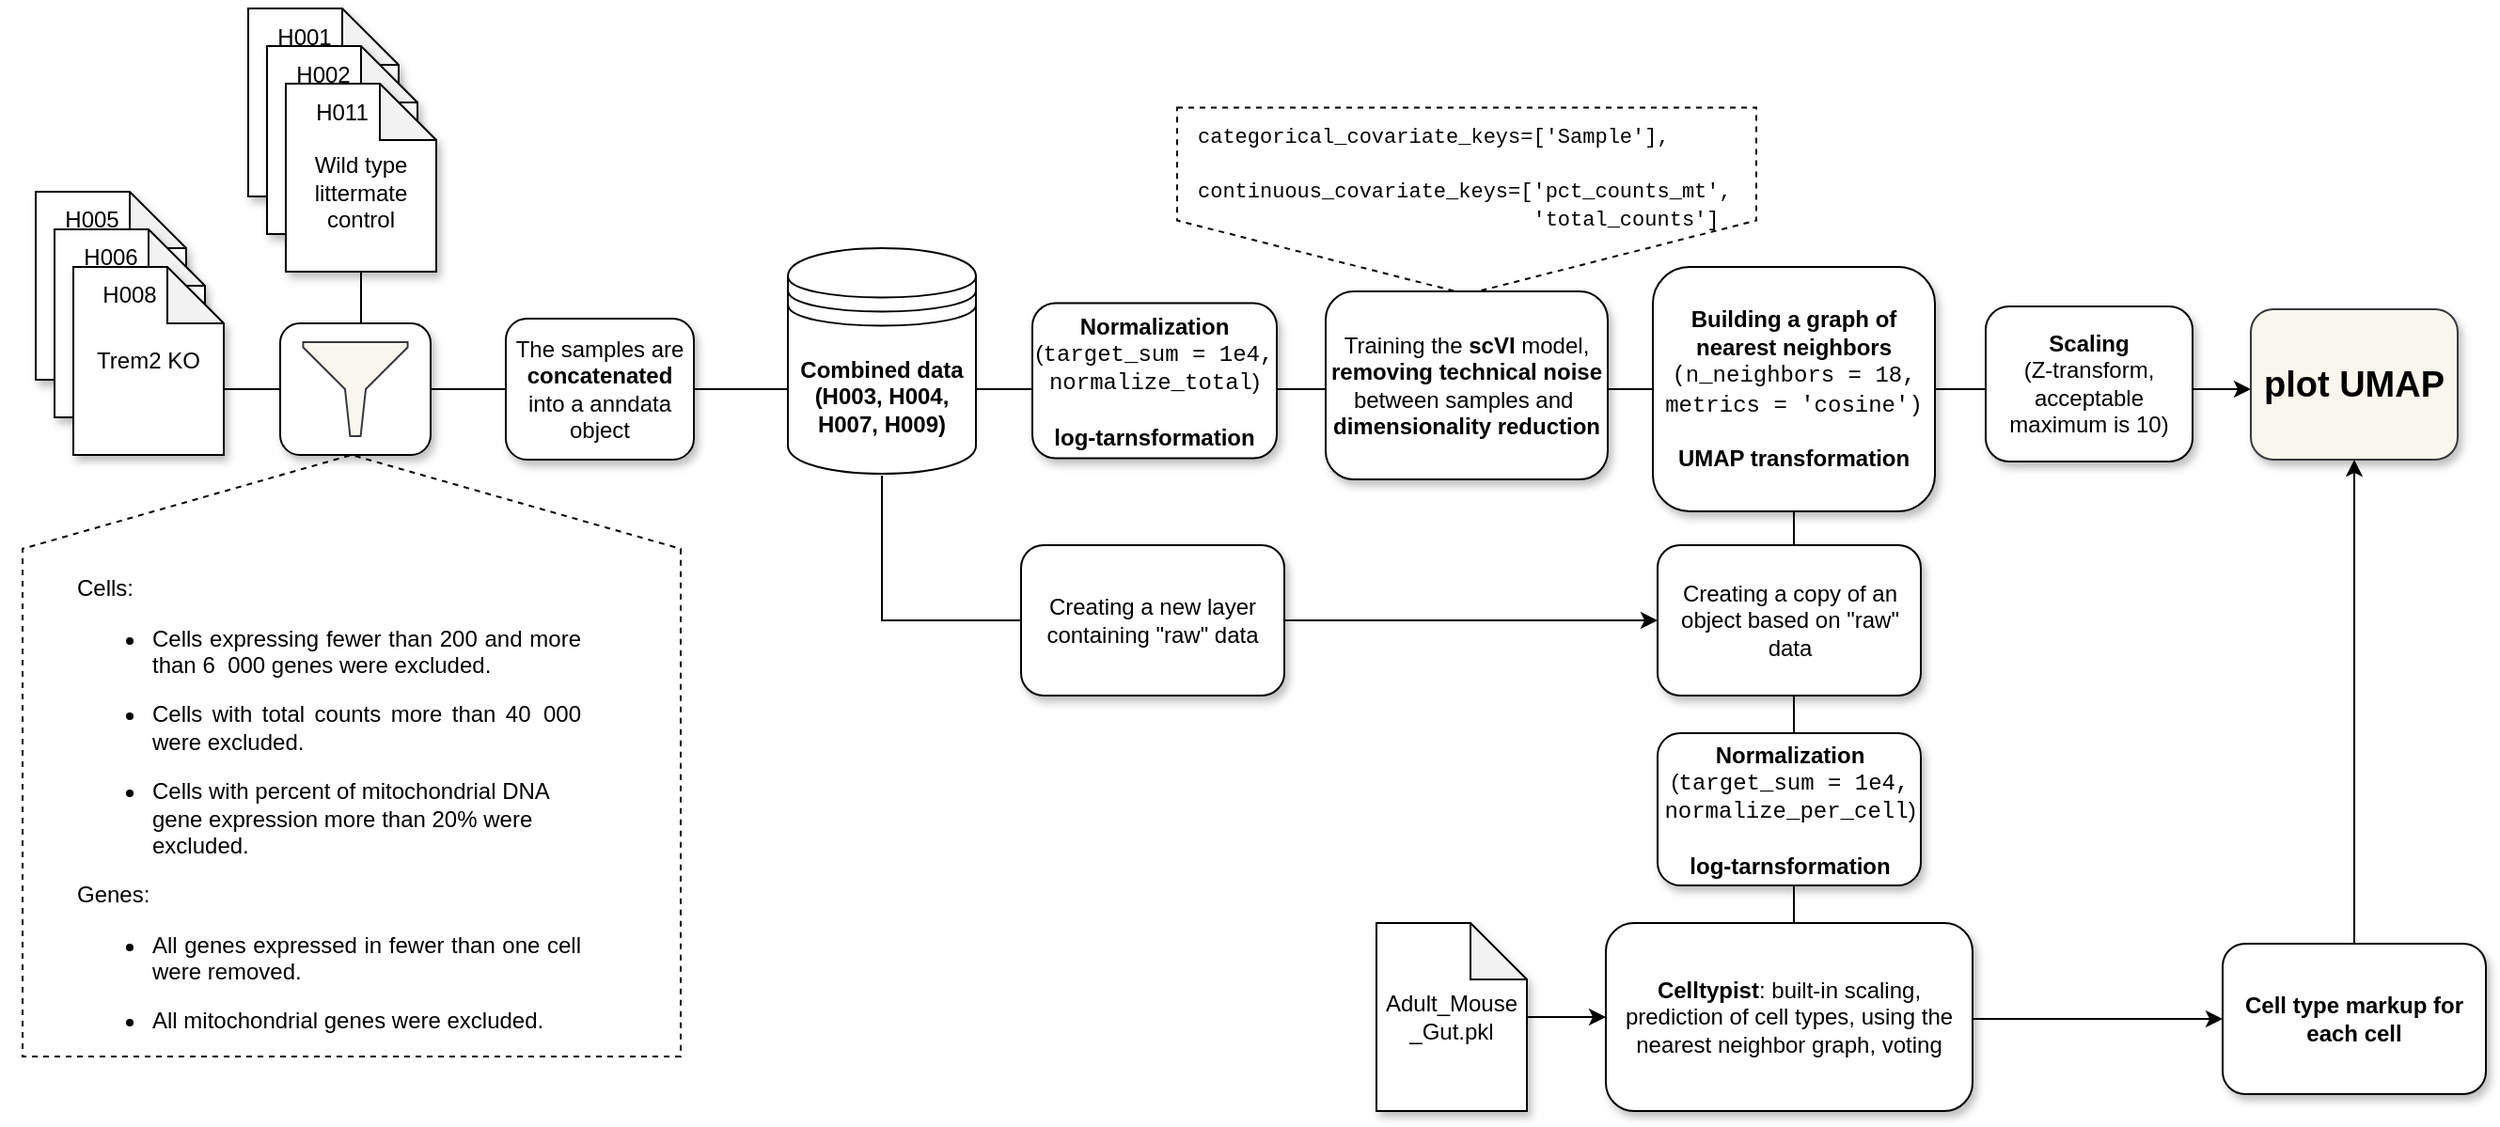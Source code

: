<mxfile version="22.1.22" type="github">
  <diagram name="Page-1" id="J7fKQimHqGC5aI94PYtP">
    <mxGraphModel dx="1434" dy="759" grid="1" gridSize="10" guides="1" tooltips="1" connect="1" arrows="1" fold="1" page="1" pageScale="1" pageWidth="850" pageHeight="1100" math="0" shadow="0">
      <root>
        <mxCell id="0" />
        <mxCell id="1" parent="0" />
        <mxCell id="h_rv2VwrdHBb3GXHx0fp-16" style="edgeStyle=orthogonalEdgeStyle;rounded=0;orthogonalLoop=1;jettySize=auto;html=1;exitX=0;exitY=0;exitDx=80;exitDy=65;exitPerimeter=0;entryX=0;entryY=0.5;entryDx=0;entryDy=0;endArrow=none;endFill=0;" edge="1" parent="1" source="h_rv2VwrdHBb3GXHx0fp-12" target="2H0FY_2uMuG2iU7N1IUy-25">
          <mxGeometry relative="1" as="geometry" />
        </mxCell>
        <mxCell id="h_rv2VwrdHBb3GXHx0fp-1" style="edgeStyle=orthogonalEdgeStyle;rounded=0;orthogonalLoop=1;jettySize=auto;html=1;exitX=0.5;exitY=1;exitDx=0;exitDy=0;exitPerimeter=0;entryX=0.007;entryY=0.625;entryDx=0;entryDy=0;entryPerimeter=0;endArrow=none;endFill=0;" edge="1" parent="1" source="h_rv2VwrdHBb3GXHx0fp-5">
          <mxGeometry relative="1" as="geometry">
            <mxPoint x="471" y="205" as="targetPoint" />
            <Array as="points">
              <mxPoint x="243" y="205" />
            </Array>
          </mxGeometry>
        </mxCell>
        <mxCell id="h_rv2VwrdHBb3GXHx0fp-2" value="" style="group" vertex="1" connectable="0" parent="1">
          <mxGeometry x="183" y="2.5" width="110" height="160" as="geometry" />
        </mxCell>
        <mxCell id="h_rv2VwrdHBb3GXHx0fp-3" value="" style="shape=note;whiteSpace=wrap;html=1;backgroundOutline=1;darkOpacity=0.05;align=left;shadow=1;" vertex="1" parent="h_rv2VwrdHBb3GXHx0fp-2">
          <mxGeometry width="80" height="100" as="geometry" />
        </mxCell>
        <mxCell id="h_rv2VwrdHBb3GXHx0fp-4" value="" style="shape=note;whiteSpace=wrap;html=1;backgroundOutline=1;darkOpacity=0.05;shadow=1;" vertex="1" parent="h_rv2VwrdHBb3GXHx0fp-2">
          <mxGeometry x="10" y="20" width="80" height="100" as="geometry" />
        </mxCell>
        <mxCell id="h_rv2VwrdHBb3GXHx0fp-5" value="&lt;div&gt;&lt;br&gt;&lt;/div&gt;&lt;div&gt;Wild type littermate control&lt;/div&gt;" style="shape=note;whiteSpace=wrap;html=1;backgroundOutline=1;darkOpacity=0.05;shadow=1;" vertex="1" parent="h_rv2VwrdHBb3GXHx0fp-2">
          <mxGeometry x="20" y="40" width="80" height="100" as="geometry" />
        </mxCell>
        <mxCell id="h_rv2VwrdHBb3GXHx0fp-6" value="H001" style="text;html=1;strokeColor=none;fillColor=none;align=center;verticalAlign=middle;whiteSpace=wrap;rounded=0;" vertex="1" parent="h_rv2VwrdHBb3GXHx0fp-2">
          <mxGeometry width="60" height="30" as="geometry" />
        </mxCell>
        <mxCell id="h_rv2VwrdHBb3GXHx0fp-7" value="&lt;div&gt;H002&lt;/div&gt;" style="text;html=1;strokeColor=none;fillColor=none;align=center;verticalAlign=middle;whiteSpace=wrap;rounded=0;" vertex="1" parent="h_rv2VwrdHBb3GXHx0fp-2">
          <mxGeometry x="10" y="20" width="60" height="30" as="geometry" />
        </mxCell>
        <mxCell id="h_rv2VwrdHBb3GXHx0fp-8" value="H011" style="text;html=1;strokeColor=none;fillColor=none;align=center;verticalAlign=middle;whiteSpace=wrap;rounded=0;" vertex="1" parent="h_rv2VwrdHBb3GXHx0fp-2">
          <mxGeometry x="20" y="40" width="60" height="30" as="geometry" />
        </mxCell>
        <mxCell id="h_rv2VwrdHBb3GXHx0fp-9" value="" style="group" vertex="1" connectable="0" parent="1">
          <mxGeometry x="70" y="100" width="100" height="140" as="geometry" />
        </mxCell>
        <mxCell id="h_rv2VwrdHBb3GXHx0fp-10" value="" style="shape=note;whiteSpace=wrap;html=1;backgroundOutline=1;darkOpacity=0.05;align=left;shadow=1;" vertex="1" parent="h_rv2VwrdHBb3GXHx0fp-9">
          <mxGeometry width="80" height="100" as="geometry" />
        </mxCell>
        <mxCell id="h_rv2VwrdHBb3GXHx0fp-11" value="" style="shape=note;whiteSpace=wrap;html=1;backgroundOutline=1;darkOpacity=0.05;shadow=1;" vertex="1" parent="h_rv2VwrdHBb3GXHx0fp-9">
          <mxGeometry x="10" y="20" width="80" height="100" as="geometry" />
        </mxCell>
        <mxCell id="h_rv2VwrdHBb3GXHx0fp-12" value="Trem2 KO" style="shape=note;whiteSpace=wrap;html=1;backgroundOutline=1;darkOpacity=0.05;shadow=1;" vertex="1" parent="h_rv2VwrdHBb3GXHx0fp-9">
          <mxGeometry x="20" y="40" width="80" height="100" as="geometry" />
        </mxCell>
        <mxCell id="h_rv2VwrdHBb3GXHx0fp-13" value="H005" style="text;html=1;strokeColor=none;fillColor=none;align=center;verticalAlign=middle;whiteSpace=wrap;rounded=0;" vertex="1" parent="h_rv2VwrdHBb3GXHx0fp-9">
          <mxGeometry width="60" height="30" as="geometry" />
        </mxCell>
        <mxCell id="h_rv2VwrdHBb3GXHx0fp-14" value="&lt;div&gt;H006&lt;/div&gt;" style="text;html=1;strokeColor=none;fillColor=none;align=center;verticalAlign=middle;whiteSpace=wrap;rounded=0;" vertex="1" parent="h_rv2VwrdHBb3GXHx0fp-9">
          <mxGeometry x="10" y="20" width="60" height="30" as="geometry" />
        </mxCell>
        <mxCell id="h_rv2VwrdHBb3GXHx0fp-15" value="H008" style="text;html=1;strokeColor=none;fillColor=none;align=center;verticalAlign=middle;whiteSpace=wrap;rounded=0;" vertex="1" parent="h_rv2VwrdHBb3GXHx0fp-9">
          <mxGeometry x="20" y="40" width="60" height="30" as="geometry" />
        </mxCell>
        <mxCell id="b-OOIqzu973AOTidyFCH-8" value="" style="group" parent="1" vertex="1" connectable="0">
          <mxGeometry x="677" y="42.25" width="308" height="112.25" as="geometry" />
        </mxCell>
        <mxCell id="b-OOIqzu973AOTidyFCH-6" value="&lt;div align=&quot;left&quot;&gt;&lt;br&gt;&lt;/div&gt;" style="shape=offPageConnector;whiteSpace=wrap;html=1;dashed=1;size=0.395;" parent="b-OOIqzu973AOTidyFCH-8" vertex="1">
          <mxGeometry y="13" width="308" height="99.25" as="geometry" />
        </mxCell>
        <mxCell id="b-OOIqzu973AOTidyFCH-7" value="&lt;div align=&quot;left&quot;&gt;&lt;font style=&quot;font-size: 11px;&quot; face=&quot;Courier New&quot;&gt;categorical_covariate_keys=[&#39;Sample&#39;],&lt;/font&gt;&lt;/div&gt;&lt;div align=&quot;left&quot;&gt;&lt;br&gt;&lt;font style=&quot;font-size: 11px;&quot; face=&quot;Courier New&quot;&gt;continuous_covariate_keys=[&#39;pct_counts_mt&#39;,&lt;br&gt;&amp;nbsp;&amp;nbsp;&amp;nbsp;&amp;nbsp;&amp;nbsp;&amp;nbsp;&amp;nbsp;&amp;nbsp;&amp;nbsp;&amp;nbsp;&amp;nbsp;&amp;nbsp;&amp;nbsp;&amp;nbsp;&amp;nbsp;&amp;nbsp;&amp;nbsp;&amp;nbsp;&amp;nbsp;&amp;nbsp;&amp;nbsp;&amp;nbsp;&amp;nbsp;&amp;nbsp;&amp;nbsp;&amp;nbsp; &#39;total_counts&#39;]&lt;/font&gt;&lt;/div&gt;" style="text;html=1;strokeColor=none;fillColor=none;align=left;verticalAlign=middle;whiteSpace=wrap;rounded=0;" parent="b-OOIqzu973AOTidyFCH-8" vertex="1">
          <mxGeometry x="9.25" width="290" height="100" as="geometry" />
        </mxCell>
        <mxCell id="2H0FY_2uMuG2iU7N1IUy-21" value="" style="shape=offPageConnector;whiteSpace=wrap;html=1;rotation=-180;size=0.156;dashed=1;" parent="1" vertex="1">
          <mxGeometry x="63" y="240" width="350" height="320" as="geometry" />
        </mxCell>
        <mxCell id="2H0FY_2uMuG2iU7N1IUy-18" value="" style="group;shadow=1;" parent="1" vertex="1" connectable="0">
          <mxGeometry x="200" y="170" width="120" height="70" as="geometry" />
        </mxCell>
        <mxCell id="2H0FY_2uMuG2iU7N1IUy-17" value="" style="rounded=1;whiteSpace=wrap;html=1;shadow=1;" parent="2H0FY_2uMuG2iU7N1IUy-18" vertex="1">
          <mxGeometry width="80" height="70" as="geometry" />
        </mxCell>
        <mxCell id="2H0FY_2uMuG2iU7N1IUy-11" value="" style="sketch=0;aspect=fixed;pointerEvents=1;shadow=0;dashed=0;html=1;strokeColor=#36393d;labelPosition=center;verticalLabelPosition=bottom;verticalAlign=top;align=center;fillColor=#f9f7ed;shape=mxgraph.mscae.enterprise.filter" parent="2H0FY_2uMuG2iU7N1IUy-18" vertex="1">
          <mxGeometry x="12.22" y="10" width="55.56" height="50" as="geometry" />
        </mxCell>
        <mxCell id="2H0FY_2uMuG2iU7N1IUy-20" value="&lt;blockquote&gt;&lt;div align=&quot;left&quot;&gt;Cells:&lt;br&gt;&lt;/div&gt;&lt;/blockquote&gt;&lt;blockquote&gt;&lt;ul&gt;&lt;li&gt;&lt;div align=&quot;justify&quot;&gt;Cells expressing fewer than 200 and more than 6&lt;font color=&quot;#ffffff&quot;&gt;_&lt;/font&gt;000 genes were excluded. &lt;/div&gt;&lt;/li&gt;&lt;/ul&gt;&lt;ul&gt;&lt;li&gt;&lt;div align=&quot;justify&quot;&gt;Cells with total counts more than 40&lt;font color=&quot;#ffffff&quot;&gt;_&lt;/font&gt;000 were excluded.&lt;/div&gt;&lt;/li&gt;&lt;/ul&gt;&lt;div align=&quot;left&quot;&gt;&lt;ul&gt;&lt;li&gt;Cells with percent of mitochondrial DNA gene expression more than 20% were excluded. &lt;br&gt;&lt;/li&gt;&lt;/ul&gt;&lt;/div&gt;&lt;/blockquote&gt;&lt;blockquote&gt;&lt;div align=&quot;left&quot;&gt;Genes:&lt;/div&gt;&lt;/blockquote&gt;&lt;div align=&quot;justify&quot;&gt;&lt;blockquote&gt;&lt;ul&gt;&lt;li&gt;All genes expressed in fewer than one cell were removed.&lt;/li&gt;&lt;/ul&gt;&lt;/blockquote&gt;&lt;blockquote&gt;&lt;ul&gt;&lt;li&gt;All mitochondrial genes were excluded.&lt;br&gt;&lt;/li&gt;&lt;/ul&gt;&lt;/blockquote&gt;&lt;/div&gt;" style="text;html=1;strokeColor=none;fillColor=none;align=center;verticalAlign=middle;whiteSpace=wrap;rounded=0;" parent="1" vertex="1">
          <mxGeometry x="51" y="276" width="350" height="300" as="geometry" />
        </mxCell>
        <mxCell id="2H0FY_2uMuG2iU7N1IUy-34" style="edgeStyle=orthogonalEdgeStyle;rounded=0;orthogonalLoop=1;jettySize=auto;html=1;exitX=1;exitY=0.5;exitDx=0;exitDy=0;" parent="1" source="2H0FY_2uMuG2iU7N1IUy-25" target="2H0FY_2uMuG2iU7N1IUy-33" edge="1">
          <mxGeometry relative="1" as="geometry">
            <Array as="points">
              <mxPoint x="890" y="205" />
              <mxPoint x="890" y="205" />
            </Array>
          </mxGeometry>
        </mxCell>
        <mxCell id="2H0FY_2uMuG2iU7N1IUy-25" value="The samples are &lt;b&gt;concatenated&lt;/b&gt; into a anndata object" style="rounded=1;whiteSpace=wrap;html=1;shadow=1;" parent="1" vertex="1">
          <mxGeometry x="320" y="167.5" width="100" height="75" as="geometry" />
        </mxCell>
        <mxCell id="2H0FY_2uMuG2iU7N1IUy-31" value="&lt;div&gt;Training the &lt;b&gt;scVI&lt;/b&gt; model, &lt;b&gt;removing technical noise&lt;/b&gt; between samples and&amp;nbsp;&lt;b&gt; dimensionality reduction&lt;/b&gt;&lt;/div&gt;" style="rounded=1;whiteSpace=wrap;html=1;shadow=1;" parent="1" vertex="1">
          <mxGeometry x="756" y="153" width="150" height="100" as="geometry" />
        </mxCell>
        <mxCell id="2H0FY_2uMuG2iU7N1IUy-40" style="edgeStyle=orthogonalEdgeStyle;rounded=0;orthogonalLoop=1;jettySize=auto;html=1;exitX=0.5;exitY=1;exitDx=0;exitDy=0;entryX=0;entryY=0.5;entryDx=0;entryDy=0;" parent="1" source="2H0FY_2uMuG2iU7N1IUy-32" target="2H0FY_2uMuG2iU7N1IUy-37" edge="1">
          <mxGeometry relative="1" as="geometry" />
        </mxCell>
        <mxCell id="2H0FY_2uMuG2iU7N1IUy-32" value="&lt;div&gt;&lt;b&gt;Building a graph of nearest neighbors&lt;/b&gt;&lt;/div&gt;&lt;div&gt;&lt;font face=&quot;Courier New&quot;&gt;(n_neighbors = 18, &lt;br&gt;&lt;/font&gt;&lt;/div&gt;&lt;div&gt;&lt;font face=&quot;Courier New&quot;&gt;metrics = &#39;&lt;code class=&quot;docutils literal notranslate&quot;&gt;&lt;/code&gt;&lt;span&gt;&lt;/span&gt;&lt;code class=&quot;docutils literal notranslate&quot;&gt;&lt;/code&gt;&lt;span&gt;&lt;/span&gt;cosine&#39;)&lt;/font&gt;&lt;/div&gt;&lt;div&gt;&lt;br&gt;&lt;/div&gt;&lt;div&gt;&lt;b&gt;UMAP transformation&lt;/b&gt;&lt;/div&gt;" style="rounded=1;whiteSpace=wrap;html=1;shadow=1;" parent="1" vertex="1">
          <mxGeometry x="930" y="140" width="150" height="130" as="geometry" />
        </mxCell>
        <mxCell id="2H0FY_2uMuG2iU7N1IUy-33" value="&lt;b&gt;&lt;font style=&quot;font-size: 19px;&quot;&gt;plot UMAP&lt;/font&gt;&lt;/b&gt;" style="rounded=1;whiteSpace=wrap;html=1;shadow=1;fillColor=#f9f7ed;strokeColor=#36393d;" parent="1" vertex="1">
          <mxGeometry x="1248" y="162.5" width="110" height="80" as="geometry" />
        </mxCell>
        <mxCell id="2H0FY_2uMuG2iU7N1IUy-46" style="edgeStyle=orthogonalEdgeStyle;rounded=0;orthogonalLoop=1;jettySize=auto;html=1;exitX=0.5;exitY=1;exitDx=0;exitDy=0;entryX=0;entryY=0.5;entryDx=0;entryDy=0;" parent="1" source="2H0FY_2uMuG2iU7N1IUy-22" target="2H0FY_2uMuG2iU7N1IUy-39" edge="1">
          <mxGeometry relative="1" as="geometry" />
        </mxCell>
        <mxCell id="2H0FY_2uMuG2iU7N1IUy-22" value="&lt;div&gt;&lt;b&gt;Combined data&lt;/b&gt;&lt;/div&gt;&lt;div&gt;&lt;b&gt;(H003, H004, H007, H009)&lt;/b&gt;&lt;/div&gt;" style="shape=datastore;whiteSpace=wrap;html=1;gradientDirection=north;fillStyle=auto;strokeWidth=1;perimeterSpacing=1;shadow=0;" parent="1" vertex="1">
          <mxGeometry x="470" y="130" width="100" height="120" as="geometry" />
        </mxCell>
        <mxCell id="2H0FY_2uMuG2iU7N1IUy-44" value="" style="edgeStyle=orthogonalEdgeStyle;rounded=0;orthogonalLoop=1;jettySize=auto;html=1;" parent="1" source="2H0FY_2uMuG2iU7N1IUy-35" target="2H0FY_2uMuG2iU7N1IUy-38" edge="1">
          <mxGeometry relative="1" as="geometry" />
        </mxCell>
        <mxCell id="2H0FY_2uMuG2iU7N1IUy-35" value="&lt;div&gt;Adult_Mouse&lt;/div&gt;&lt;div&gt;_Gut.pkl&lt;/div&gt;" style="shape=note;whiteSpace=wrap;html=1;backgroundOutline=1;darkOpacity=0.05;shadow=1;" parent="1" vertex="1">
          <mxGeometry x="783" y="489" width="80" height="100" as="geometry" />
        </mxCell>
        <mxCell id="2H0FY_2uMuG2iU7N1IUy-36" value="&lt;b&gt;Normalization&lt;/b&gt;&lt;br&gt;&lt;div&gt;(&lt;font face=&quot;Courier New&quot;&gt;target_sum = 1e4, normalize_per_cell&lt;/font&gt;)&lt;/div&gt;&lt;div&gt;&lt;br&gt;&lt;/div&gt;&lt;div&gt;&lt;b&gt;log-tarnsformation&lt;/b&gt;&lt;br&gt;&lt;/div&gt;" style="rounded=1;whiteSpace=wrap;html=1;shadow=1;align=center;" parent="1" vertex="1">
          <mxGeometry x="932.5" y="388" width="140" height="81" as="geometry" />
        </mxCell>
        <mxCell id="2H0FY_2uMuG2iU7N1IUy-43" style="edgeStyle=orthogonalEdgeStyle;rounded=0;orthogonalLoop=1;jettySize=auto;html=1;exitX=0.5;exitY=0;exitDx=0;exitDy=0;entryX=0.5;entryY=1;entryDx=0;entryDy=0;" parent="1" source="2H0FY_2uMuG2iU7N1IUy-37" target="2H0FY_2uMuG2iU7N1IUy-33" edge="1">
          <mxGeometry relative="1" as="geometry" />
        </mxCell>
        <mxCell id="2H0FY_2uMuG2iU7N1IUy-37" value="&lt;b&gt;Cell type markup for each cell&lt;/b&gt;" style="rounded=1;whiteSpace=wrap;html=1;shadow=1;" parent="1" vertex="1">
          <mxGeometry x="1233" y="500" width="140" height="80" as="geometry" />
        </mxCell>
        <mxCell id="2H0FY_2uMuG2iU7N1IUy-38" value="&lt;b&gt;Celltypist&lt;/b&gt;: built-in scaling, prediction of cell types, using the nearest neighbor graph, voting" style="rounded=1;whiteSpace=wrap;html=1;shadow=1;" parent="1" vertex="1">
          <mxGeometry x="905" y="489" width="195" height="100" as="geometry" />
        </mxCell>
        <mxCell id="2H0FY_2uMuG2iU7N1IUy-39" value="Creating a copy of an object based on &quot;raw&quot; data" style="rounded=1;whiteSpace=wrap;html=1;shadow=1;" parent="1" vertex="1">
          <mxGeometry x="932.5" y="288" width="140" height="80" as="geometry" />
        </mxCell>
        <mxCell id="2H0FY_2uMuG2iU7N1IUy-41" value="&lt;b&gt;Normalization&lt;/b&gt;&lt;br&gt;&lt;div&gt;(&lt;font face=&quot;Courier New&quot;&gt;target_sum = 1e4, normalize_total&lt;/font&gt;)&lt;/div&gt;&lt;div&gt;&lt;br&gt;&lt;/div&gt;&lt;div&gt;&lt;b&gt;log-tarnsformation&lt;/b&gt;&lt;br&gt;&lt;/div&gt;" style="rounded=1;whiteSpace=wrap;html=1;shadow=1;" parent="1" vertex="1">
          <mxGeometry x="600" y="159.25" width="130" height="82.5" as="geometry" />
        </mxCell>
        <mxCell id="2H0FY_2uMuG2iU7N1IUy-45" value="Creating a new layer containing &quot;raw&quot; data" style="rounded=1;whiteSpace=wrap;html=1;shadow=1;" parent="1" vertex="1">
          <mxGeometry x="594" y="288" width="140" height="80" as="geometry" />
        </mxCell>
        <mxCell id="2H0FY_2uMuG2iU7N1IUy-47" value="&lt;b&gt;Scaling&lt;/b&gt;&lt;br&gt;(Z-transform,&lt;br&gt;acceptable maximum is 10)" style="rounded=1;whiteSpace=wrap;html=1;shadow=1;" parent="1" vertex="1">
          <mxGeometry x="1107" y="161" width="110" height="82.5" as="geometry" />
        </mxCell>
      </root>
    </mxGraphModel>
  </diagram>
</mxfile>
